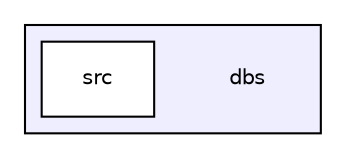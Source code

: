 digraph "dbs" {
  compound=true
  node [ fontsize="10", fontname="Helvetica"];
  edge [ labelfontsize="10", labelfontname="Helvetica"];
  subgraph clusterdir_137e66e49ad5d768e85aa254519cfdd4 {
    graph [ bgcolor="#eeeeff", pencolor="black", label="" URL="dir_137e66e49ad5d768e85aa254519cfdd4.html"];
    dir_137e66e49ad5d768e85aa254519cfdd4 [shape=plaintext label="dbs"];
    dir_60a4d5965c6dbcd9ac1edf64a7c8bdda [shape=box label="src" color="black" fillcolor="white" style="filled" URL="dir_60a4d5965c6dbcd9ac1edf64a7c8bdda.html"];
  }
}
